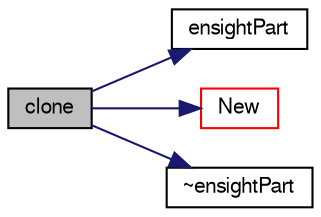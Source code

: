 digraph "clone"
{
  bgcolor="transparent";
  edge [fontname="FreeSans",fontsize="10",labelfontname="FreeSans",labelfontsize="10"];
  node [fontname="FreeSans",fontsize="10",shape=record];
  rankdir="LR";
  Node511 [label="clone",height=0.2,width=0.4,color="black", fillcolor="grey75", style="filled", fontcolor="black"];
  Node511 -> Node512 [color="midnightblue",fontsize="10",style="solid",fontname="FreeSans"];
  Node512 [label="ensightPart",height=0.2,width=0.4,color="black",URL="$a21306.html#ac148d68fd2af52f74f45a52112c05d2e",tooltip="Construct null. "];
  Node511 -> Node513 [color="midnightblue",fontsize="10",style="solid",fontname="FreeSans"];
  Node513 [label="New",height=0.2,width=0.4,color="red",URL="$a21306.html#a26e40c3e5e777fc472804dbd05b9b67d",tooltip="Reconstruct part characteristics on freestore from Istream. "];
  Node511 -> Node561 [color="midnightblue",fontsize="10",style="solid",fontname="FreeSans"];
  Node561 [label="~ensightPart",height=0.2,width=0.4,color="black",URL="$a21306.html#acb70044edee18dac81627b366715bb49",tooltip="Destructor. "];
}

